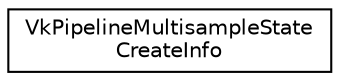 digraph "Graphical Class Hierarchy"
{
 // LATEX_PDF_SIZE
  edge [fontname="Helvetica",fontsize="10",labelfontname="Helvetica",labelfontsize="10"];
  node [fontname="Helvetica",fontsize="10",shape=record];
  rankdir="LR";
  Node0 [label="VkPipelineMultisampleState\lCreateInfo",height=0.2,width=0.4,color="black", fillcolor="white", style="filled",URL="$structVkPipelineMultisampleStateCreateInfo.html",tooltip=" "];
}
